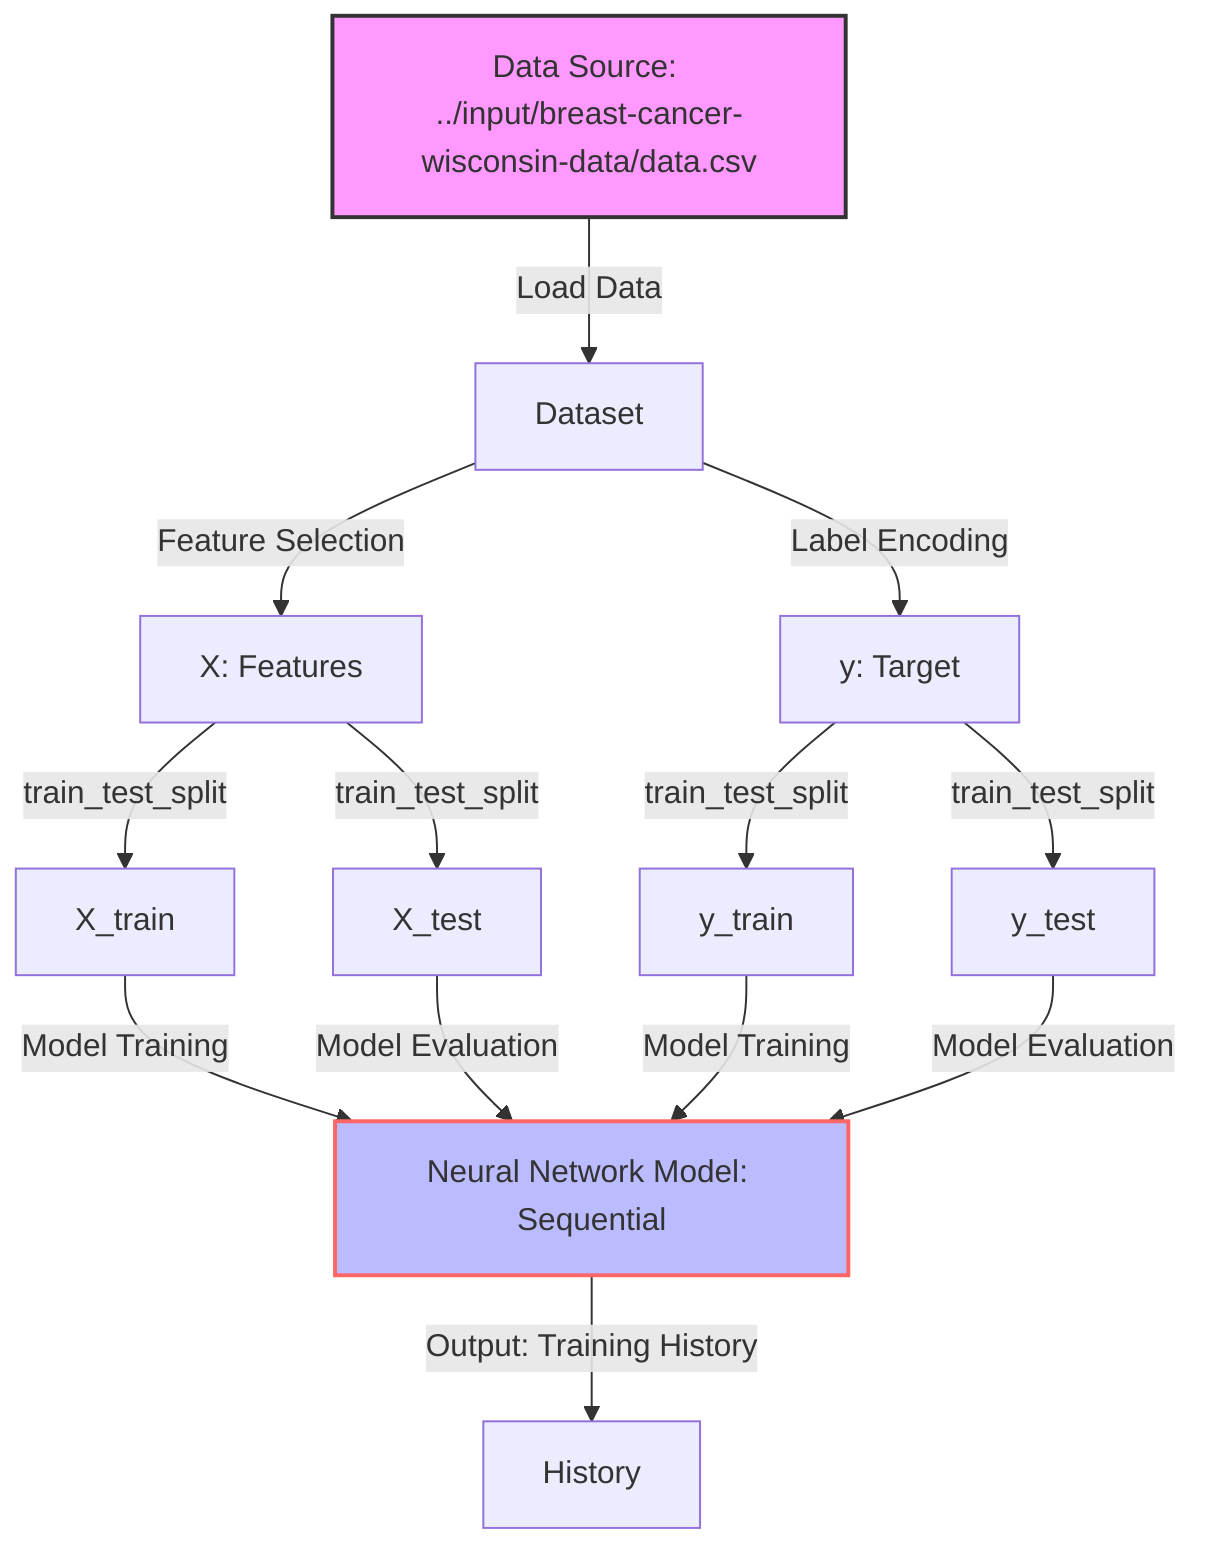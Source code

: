 %% Mermaid.js Diagram for Jupyter Notebook 21948748

flowchart TD
    A["Data Source: ../input/breast-cancer-wisconsin-data/data.csv"] -->|"Load Data"| B["Dataset"]
    B -->|"Feature Selection"| C["X: Features"]
    B -->|"Label Encoding"| D["y: Target"]
    C -->|"train_test_split"| E["X_train"]
    C -->|"train_test_split"| F["X_test"]
    D -->|"train_test_split"| G["y_train"]
    D -->|"train_test_split"| H["y_test"]
    I["Neural Network Model: Sequential"]
    E -->|"Model Training"| I
    G -->|"Model Training"| I
    I -->|"Output: Training History"| J["History"]
    F -->|"Model Evaluation"| I
    H -->|"Model Evaluation"| I

    classDef dataSource fill:#f9f,stroke:#333,stroke-width:2px;
    classDef model fill:#bbf,stroke:#f66,stroke-width:2px;

    class A dataSource;
    class I model;